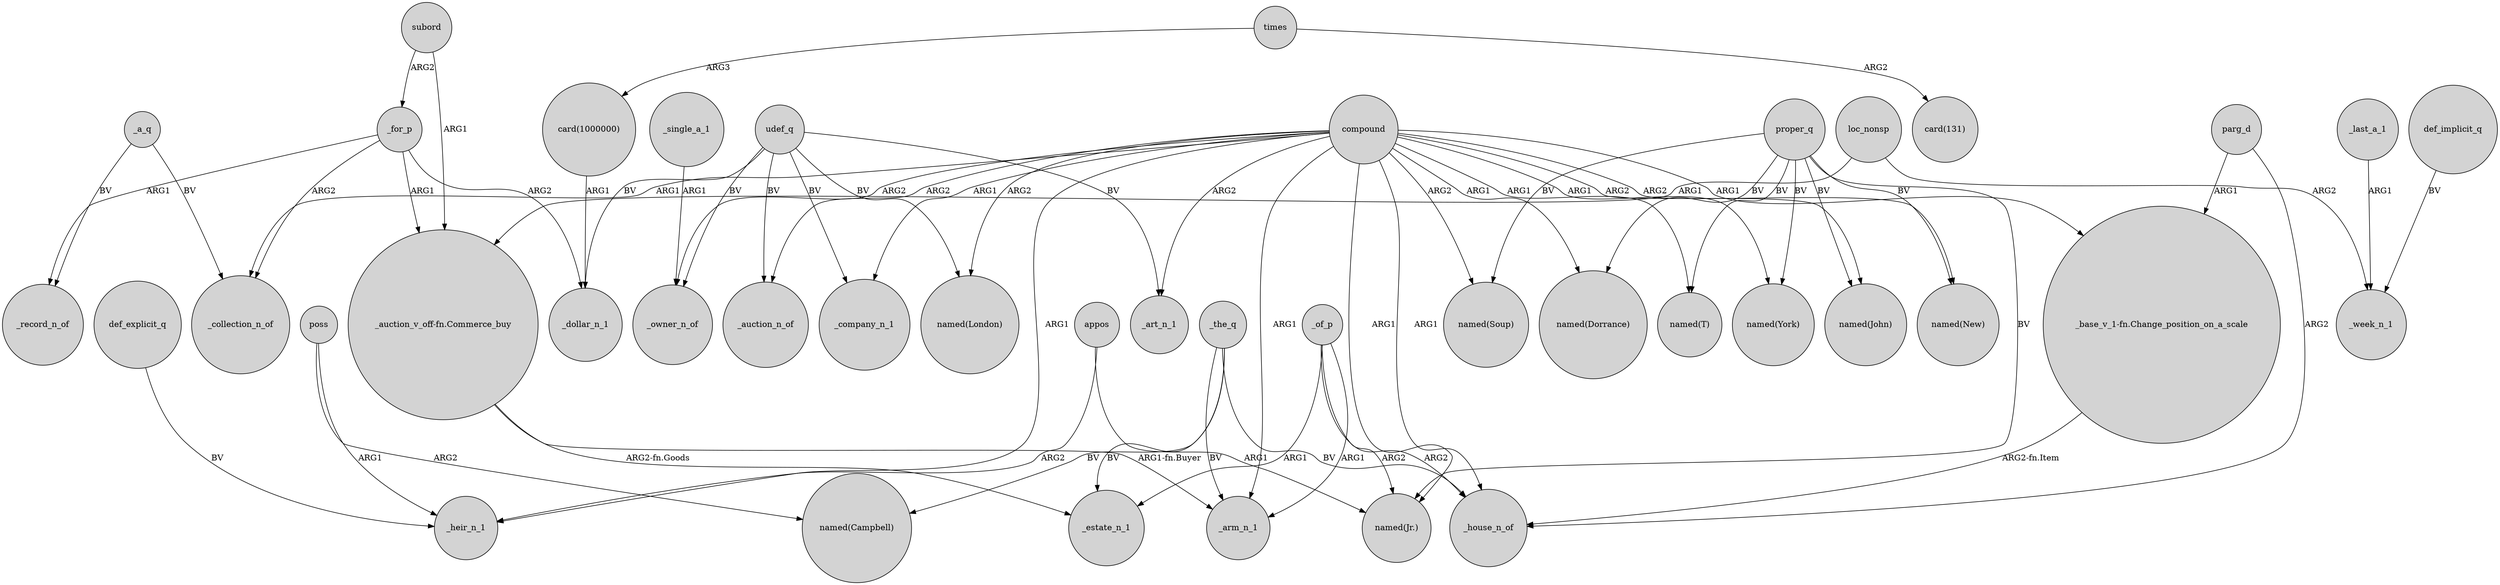 digraph {
	node [shape=circle style=filled]
	_a_q -> _record_n_of [label=BV]
	compound -> _owner_n_of [label=ARG2]
	def_explicit_q -> _heir_n_1 [label=BV]
	compound -> _house_n_of [label=ARG1]
	_for_p -> _collection_n_of [label=ARG2]
	subord -> "_auction_v_off-fn.Commerce_buy" [label=ARG1]
	poss -> _heir_n_1 [label=ARG1]
	proper_q -> "named(Soup)" [label=BV]
	parg_d -> _house_n_of [label=ARG2]
	compound -> "named(T)" [label=ARG1]
	appos -> "named(Jr.)" [label=ARG1]
	_for_p -> _record_n_of [label=ARG1]
	compound -> "named(New)" [label=ARG2]
	udef_q -> _owner_n_of [label=BV]
	udef_q -> _company_n_1 [label=BV]
	compound -> "named(Dorrance)" [label=ARG1]
	udef_q -> _auction_n_of [label=BV]
	parg_d -> "_base_v_1-fn.Change_position_on_a_scale" [label=ARG1]
	compound -> "named(London)" [label=ARG2]
	proper_q -> "named(New)" [label=BV]
	_of_p -> _estate_n_1 [label=ARG1]
	compound -> _auction_n_of [label=ARG2]
	times -> "card(1000000)" [label=ARG3]
	"_auction_v_off-fn.Commerce_buy" -> _arm_n_1 [label="ARG1-fn.Buyer"]
	proper_q -> "named(Jr.)" [label=BV]
	compound -> _company_n_1 [label=ARG1]
	udef_q -> "named(London)" [label=BV]
	_the_q -> "named(Campbell)" [label=BV]
	_the_q -> _estate_n_1 [label=BV]
	loc_nonsp -> _week_n_1 [label=ARG2]
	_for_p -> "_auction_v_off-fn.Commerce_buy" [label=ARG1]
	compound -> _arm_n_1 [label=ARG1]
	times -> "card(131)" [label=ARG2]
	_the_q -> _arm_n_1 [label=BV]
	_a_q -> _collection_n_of [label=BV]
	"_base_v_1-fn.Change_position_on_a_scale" -> _house_n_of [label="ARG2-fn.Item"]
	proper_q -> "named(York)" [label=BV]
	_of_p -> _house_n_of [label=ARG2]
	compound -> "named(John)" [label=ARG2]
	compound -> _heir_n_1 [label=ARG1]
	proper_q -> "named(Dorrance)" [label=BV]
	appos -> _heir_n_1 [label=ARG2]
	subord -> _for_p [label=ARG2]
	_for_p -> _dollar_n_1 [label=ARG2]
	_last_a_1 -> _week_n_1 [label=ARG1]
	compound -> _collection_n_of [label=ARG1]
	poss -> "named(Campbell)" [label=ARG2]
	udef_q -> _dollar_n_1 [label=BV]
	"card(1000000)" -> _dollar_n_1 [label=ARG1]
	def_implicit_q -> _week_n_1 [label=BV]
	_of_p -> _arm_n_1 [label=ARG1]
	compound -> "_base_v_1-fn.Change_position_on_a_scale" [label=ARG1]
	loc_nonsp -> "_auction_v_off-fn.Commerce_buy" [label=ARG1]
	"_auction_v_off-fn.Commerce_buy" -> _estate_n_1 [label="ARG2-fn.Goods"]
	_the_q -> _house_n_of [label=BV]
	_of_p -> "named(Jr.)" [label=ARG2]
	proper_q -> "named(T)" [label=BV]
	udef_q -> _art_n_1 [label=BV]
	compound -> _art_n_1 [label=ARG2]
	compound -> "named(York)" [label=ARG1]
	compound -> "named(Soup)" [label=ARG2]
	compound -> "named(Jr.)" [label=ARG1]
	_single_a_1 -> _owner_n_of [label=ARG1]
	proper_q -> "named(John)" [label=BV]
}
